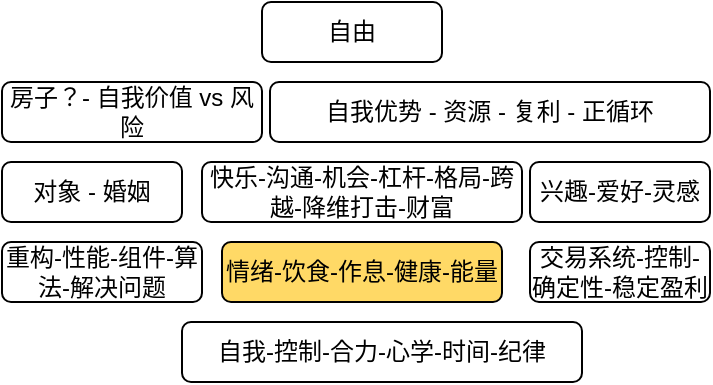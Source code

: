 <mxfile version="20.3.7" type="github">
  <diagram id="ULGPSGLKsjcGcxLOCEXZ" name="第 1 页">
    <mxGraphModel dx="677" dy="381" grid="1" gridSize="10" guides="1" tooltips="1" connect="1" arrows="1" fold="1" page="1" pageScale="1" pageWidth="827" pageHeight="1169" math="0" shadow="0">
      <root>
        <mxCell id="0" />
        <mxCell id="1" parent="0" />
        <mxCell id="MZrTeRSkK0NeE49H6cSy-1" value="自我-控制-合力-心学-时间-纪律" style="rounded=1;whiteSpace=wrap;html=1;" vertex="1" parent="1">
          <mxGeometry x="240" y="310" width="200" height="30" as="geometry" />
        </mxCell>
        <mxCell id="MZrTeRSkK0NeE49H6cSy-2" value="重构-性能-组件-算法-解决问题" style="rounded=1;whiteSpace=wrap;html=1;" vertex="1" parent="1">
          <mxGeometry x="150" y="270" width="100" height="30" as="geometry" />
        </mxCell>
        <mxCell id="MZrTeRSkK0NeE49H6cSy-3" value="情绪-饮食-作息-健康-能量" style="rounded=1;whiteSpace=wrap;html=1;fillColor=#FFD966;" vertex="1" parent="1">
          <mxGeometry x="260" y="270" width="140" height="30" as="geometry" />
        </mxCell>
        <mxCell id="MZrTeRSkK0NeE49H6cSy-4" value="交易系统-控制-确定性-稳定盈利" style="rounded=1;whiteSpace=wrap;html=1;" vertex="1" parent="1">
          <mxGeometry x="414" y="270" width="90" height="30" as="geometry" />
        </mxCell>
        <mxCell id="MZrTeRSkK0NeE49H6cSy-5" value="对象 - 婚姻" style="rounded=1;whiteSpace=wrap;html=1;" vertex="1" parent="1">
          <mxGeometry x="150" y="230" width="90" height="30" as="geometry" />
        </mxCell>
        <mxCell id="MZrTeRSkK0NeE49H6cSy-6" value="兴趣-爱好-灵感" style="rounded=1;whiteSpace=wrap;html=1;" vertex="1" parent="1">
          <mxGeometry x="414" y="230" width="90" height="30" as="geometry" />
        </mxCell>
        <mxCell id="MZrTeRSkK0NeE49H6cSy-7" value="快乐-沟通-机会-杠杆-格局-跨越-降维打击-财富" style="rounded=1;whiteSpace=wrap;html=1;" vertex="1" parent="1">
          <mxGeometry x="250" y="230" width="160" height="30" as="geometry" />
        </mxCell>
        <mxCell id="MZrTeRSkK0NeE49H6cSy-8" value="自由" style="rounded=1;whiteSpace=wrap;html=1;" vertex="1" parent="1">
          <mxGeometry x="280" y="150" width="90" height="30" as="geometry" />
        </mxCell>
        <mxCell id="MZrTeRSkK0NeE49H6cSy-9" value="自我优势 - 资源 - 复利 - 正循环" style="rounded=1;whiteSpace=wrap;html=1;" vertex="1" parent="1">
          <mxGeometry x="284" y="190" width="220" height="30" as="geometry" />
        </mxCell>
        <mxCell id="MZrTeRSkK0NeE49H6cSy-10" value="房子？- 自我价值 vs 风险" style="rounded=1;whiteSpace=wrap;html=1;" vertex="1" parent="1">
          <mxGeometry x="150" y="190" width="130" height="30" as="geometry" />
        </mxCell>
      </root>
    </mxGraphModel>
  </diagram>
</mxfile>
